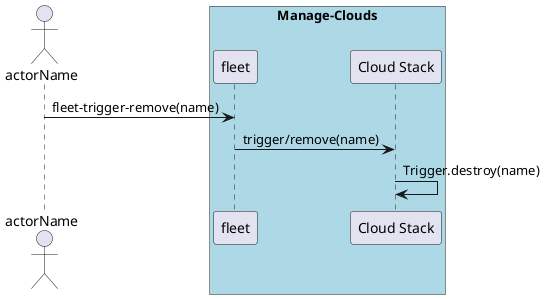 @startuml
Actor "actorName" as A

box "Manage-Clouds" #lightblue
    participant "fleet" as S
    A -> S : fleet-trigger-remove(name)
    participant "Cloud Stack" as CS
    S -> CS : trigger/remove(name)
    CS -> CS : Trigger.destroy(name)
end box


@enduml
